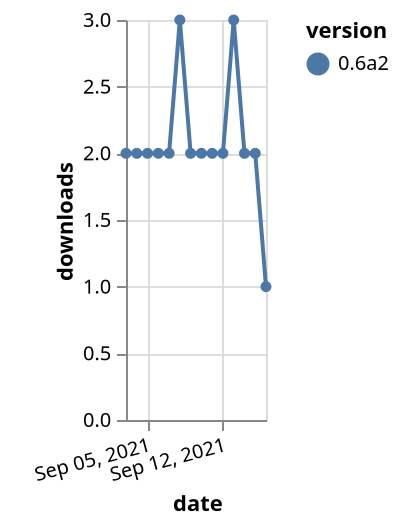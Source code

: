 {"$schema": "https://vega.github.io/schema/vega-lite/v5.json", "description": "A simple bar chart with embedded data.", "data": {"values": [{"date": "2021-09-03", "total": 2664, "delta": 2, "version": "0.6a2"}, {"date": "2021-09-04", "total": 2666, "delta": 2, "version": "0.6a2"}, {"date": "2021-09-05", "total": 2668, "delta": 2, "version": "0.6a2"}, {"date": "2021-09-06", "total": 2670, "delta": 2, "version": "0.6a2"}, {"date": "2021-09-07", "total": 2672, "delta": 2, "version": "0.6a2"}, {"date": "2021-09-08", "total": 2675, "delta": 3, "version": "0.6a2"}, {"date": "2021-09-09", "total": 2677, "delta": 2, "version": "0.6a2"}, {"date": "2021-09-10", "total": 2679, "delta": 2, "version": "0.6a2"}, {"date": "2021-09-11", "total": 2681, "delta": 2, "version": "0.6a2"}, {"date": "2021-09-12", "total": 2683, "delta": 2, "version": "0.6a2"}, {"date": "2021-09-13", "total": 2686, "delta": 3, "version": "0.6a2"}, {"date": "2021-09-14", "total": 2688, "delta": 2, "version": "0.6a2"}, {"date": "2021-09-15", "total": 2690, "delta": 2, "version": "0.6a2"}, {"date": "2021-09-16", "total": 2691, "delta": 1, "version": "0.6a2"}]}, "width": "container", "mark": {"type": "line", "point": {"filled": true}}, "encoding": {"x": {"field": "date", "type": "temporal", "timeUnit": "yearmonthdate", "title": "date", "axis": {"labelAngle": -15}}, "y": {"field": "delta", "type": "quantitative", "title": "downloads"}, "color": {"field": "version", "type": "nominal"}, "tooltip": {"field": "delta"}}}